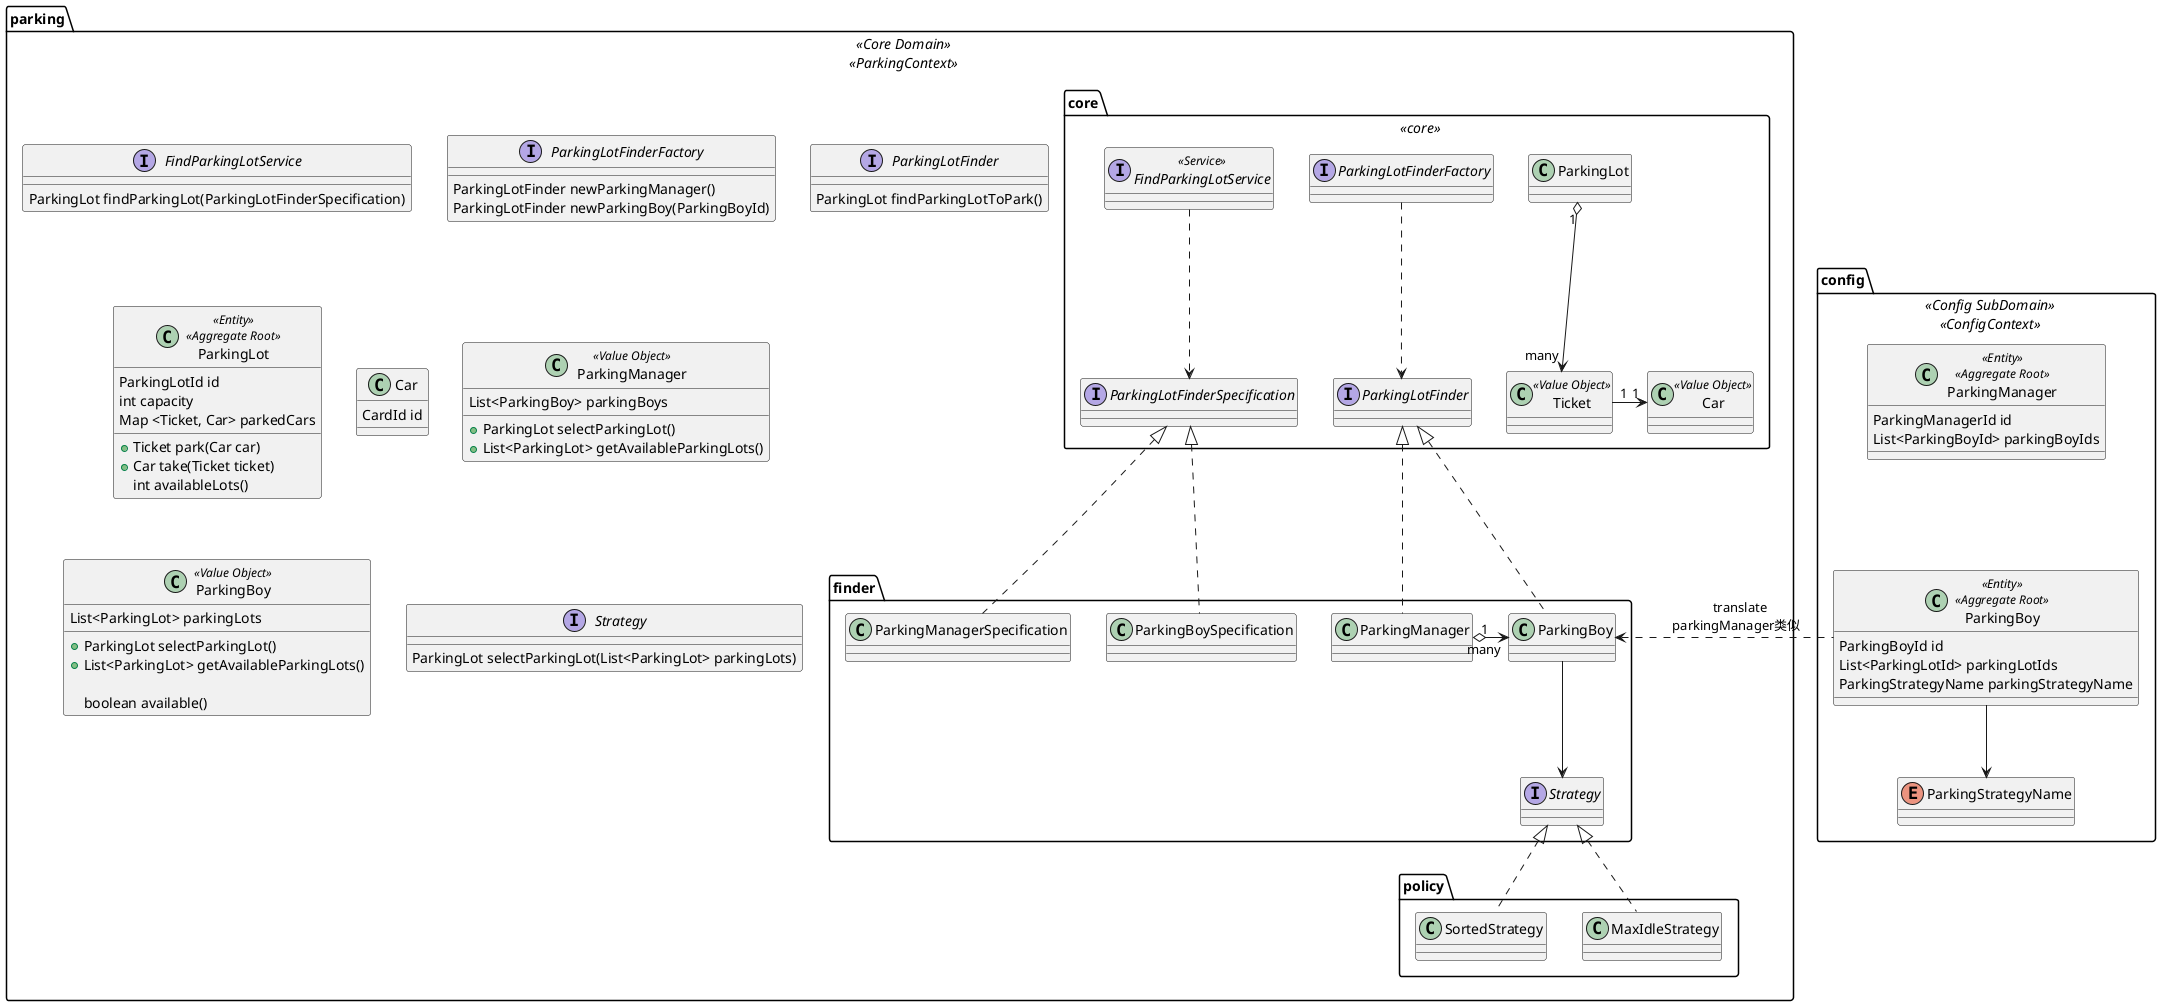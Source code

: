 @startuml

namespace config <<Config SubDomain>> <<ConfigContext>> {
  class ParkingManager <<Entity>> <<Aggregate Root>> {
     ParkingManagerId id
     List<ParkingBoyId> parkingBoyIds
  }
  class ParkingBoy <<Entity>> <<Aggregate Root>> {
    ParkingBoyId id
    List<ParkingLotId> parkingLotIds
    ParkingStrategyName parkingStrategyName
  }
  enum ParkingStrategyName
  ParkingBoy --> ParkingStrategyName

  ParkingManager --[hidden] ParkingBoy
}

package parking <<Core Domain>> <<ParkingContext>>{
  package core <<core>> {
    interface FindParkingLotService <<Service>>
    interface ParkingLotFinderSpecification
    interface ParkingLotFinderFactory
    interface ParkingLotFinder
    class ParkingLot
    Class Ticket <<Value Object>>
    class Car <<Value Object>>

    FindParkingLotService .down.> ParkingLotFinderSpecification
    ParkingLotFinderFactory .down.> ParkingLotFinder
    ParkingLot "1" o-down-> "many" Ticket
    Ticket "1" -right-> "1" Car

    FindParkingLotService  -[hidden]right-  ParkingLotFinderFactory
    ParkingLotFinderFactory -[hidden]right- ParkingLot
  }

  package finder {
    class ParkingManager
    class ParkingBoy
    class ParkingManagerSpecification
    class ParkingBoySpecification
    interface Strategy

    ParkingManager ..up|> ParkingLotFinder
    ParkingBoy ..up|> ParkingLotFinder

    ParkingManager  "1" o--right> "many" ParkingBoy
    ParkingBoy -down-> Strategy

    ParkingManagerSpecification ..up|> ParkingLotFinderSpecification
    ParkingBoySpecification ..up|> ParkingLotFinderSpecification

    config.ParkingBoy ..left> ParkingBoy :"         translate\n        parkingManager类似 "
  }

  package policy {
    class SortedStrategy
    class MaxIdleStrategy

    SortedStrategy ..up|> Strategy
    MaxIdleStrategy ..up|> Strategy
  }

  interface FindParkingLotService {
      ParkingLot findParkingLot(ParkingLotFinderSpecification)
  }

  interface ParkingLotFinderFactory {
    ParkingLotFinder newParkingManager()
    ParkingLotFinder newParkingBoy(ParkingBoyId)
  }

  interface ParkingLotFinder {
    ParkingLot findParkingLotToPark()
  }

  class ParkingLot <<Entity>> <<Aggregate Root>> {
      ParkingLotId id
      int capacity
      Map <Ticket, Car> parkedCars

      + Ticket park(Car car)
      + Car take(Ticket ticket)
      int availableLots()
  }

  Class Car {
    CardId id
  }

  class ParkingManager <<Value Object>> {
    List<ParkingBoy> parkingBoys

    + ParkingLot selectParkingLot()
    + List<ParkingLot> getAvailableParkingLots()
  }

  class ParkingBoy <<Value Object>> {
    List<ParkingLot> parkingLots

    + ParkingLot selectParkingLot()
    + List<ParkingLot> getAvailableParkingLots()

    boolean available()

  }

  interface Strategy {
    ParkingLot selectParkingLot(List<ParkingLot> parkingLots)
  }
}
@enduml
